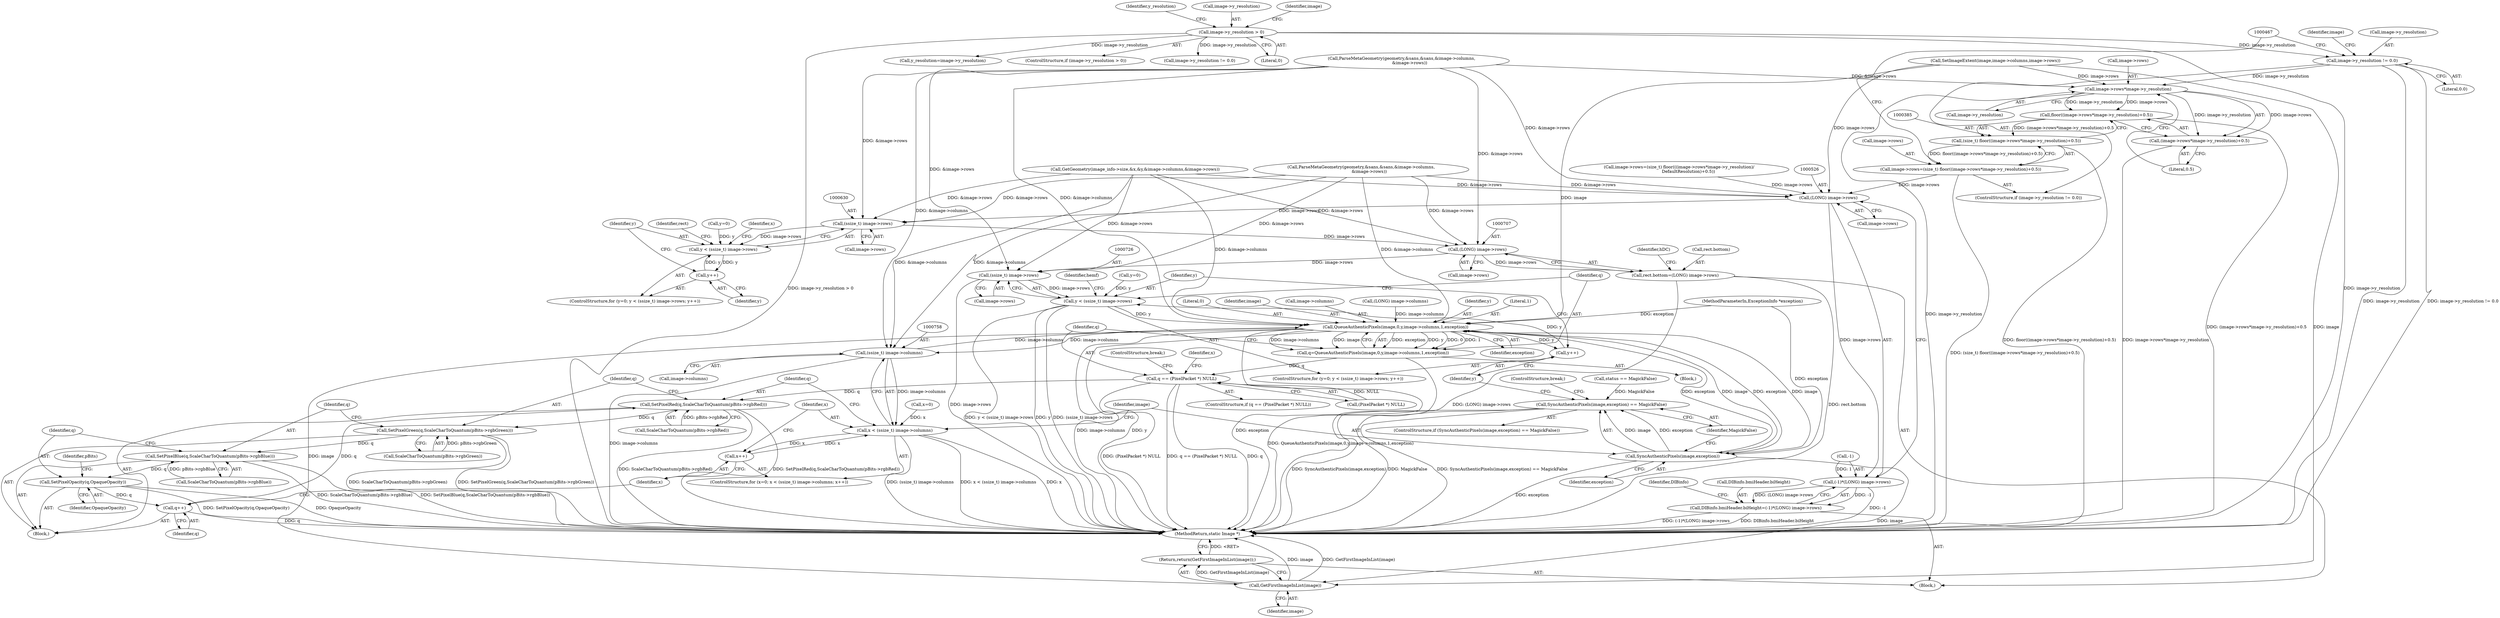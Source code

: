digraph "0_ImageMagick_f6e9d0d9955e85bdd7540b251cd50d598dacc5e6_15@pointer" {
"1000375" [label="(Call,image->y_resolution != 0.0)"];
"1000166" [label="(Call,image->y_resolution > 0)"];
"1000388" [label="(Call,image->rows*image->y_resolution)"];
"1000386" [label="(Call,floor((image->rows*image->y_resolution)+0.5))"];
"1000384" [label="(Call,(size_t) floor((image->rows*image->y_resolution)+0.5))"];
"1000380" [label="(Call,image->rows=(size_t) floor((image->rows*image->y_resolution)+0.5))"];
"1000525" [label="(Call,(LONG) image->rows)"];
"1000522" [label="(Call,(-1)*(LONG) image->rows)"];
"1000516" [label="(Call,DIBinfo.bmiHeader.biHeight=(-1)*(LONG) image->rows)"];
"1000629" [label="(Call,(ssize_t) image->rows)"];
"1000627" [label="(Call,y < (ssize_t) image->rows)"];
"1000634" [label="(Call,y++)"];
"1000706" [label="(Call,(LONG) image->rows)"];
"1000702" [label="(Call,rect.bottom=(LONG) image->rows)"];
"1000725" [label="(Call,(ssize_t) image->rows)"];
"1000723" [label="(Call,y < (ssize_t) image->rows)"];
"1000735" [label="(Call,QueueAuthenticPixels(image,0,y,image->columns,1,exception))"];
"1000730" [label="(Call,y++)"];
"1000733" [label="(Call,q=QueueAuthenticPixels(image,0,y,image->columns,1,exception))"];
"1000745" [label="(Call,q == (PixelPacket *) NULL)"];
"1000765" [label="(Call,SetPixelRed(q,ScaleCharToQuantum(pBits->rgbRed)))"];
"1000771" [label="(Call,SetPixelGreen(q,ScaleCharToQuantum(pBits->rgbGreen)))"];
"1000777" [label="(Call,SetPixelBlue(q,ScaleCharToQuantum(pBits->rgbBlue)))"];
"1000783" [label="(Call,SetPixelOpacity(q,OpaqueOpacity))"];
"1000788" [label="(Call,q++)"];
"1000757" [label="(Call,(ssize_t) image->columns)"];
"1000755" [label="(Call,x < (ssize_t) image->columns)"];
"1000762" [label="(Call,x++)"];
"1000792" [label="(Call,SyncAuthenticPixels(image,exception))"];
"1000791" [label="(Call,SyncAuthenticPixels(image,exception) == MagickFalse)"];
"1000807" [label="(Call,GetFirstImageInList(image))"];
"1000806" [label="(Return,return(GetFirstImageInList(image));)"];
"1000387" [label="(Call,(image->rows*image->y_resolution)+0.5)"];
"1000764" [label="(Block,)"];
"1000808" [label="(Identifier,image)"];
"1000750" [label="(ControlStructure,break;)"];
"1000762" [label="(Call,x++)"];
"1000809" [label="(MethodReturn,static Image *)"];
"1000763" [label="(Identifier,x)"];
"1000170" [label="(Literal,0)"];
"1000756" [label="(Identifier,x)"];
"1000629" [label="(Call,(ssize_t) image->rows)"];
"1000723" [label="(Call,y < (ssize_t) image->rows)"];
"1000734" [label="(Identifier,q)"];
"1000404" [label="(Call,ParseMetaGeometry(geometry,&sans,&sans,&image->columns,\n            &image->rows))"];
"1000283" [label="(Call,SetImageExtent(image,image->columns,image->rows))"];
"1000522" [label="(Call,(-1)*(LONG) image->rows)"];
"1000767" [label="(Call,ScaleCharToQuantum(pBits->rgbRed))"];
"1000794" [label="(Identifier,exception)"];
"1000787" [label="(Identifier,pBits)"];
"1000516" [label="(Call,DIBinfo.bmiHeader.biHeight=(-1)*(LONG) image->rows)"];
"1000771" [label="(Call,SetPixelGreen(q,ScaleCharToQuantum(pBits->rgbGreen)))"];
"1000777" [label="(Call,SetPixelBlue(q,ScaleCharToQuantum(pBits->rgbBlue)))"];
"1000628" [label="(Identifier,y)"];
"1000730" [label="(Call,y++)"];
"1000743" [label="(Identifier,exception)"];
"1000759" [label="(Call,image->columns)"];
"1000381" [label="(Call,image->rows)"];
"1000292" [label="(Call,status == MagickFalse)"];
"1000773" [label="(Call,ScaleCharToQuantum(pBits->rgbGreen))"];
"1000755" [label="(Call,x < (ssize_t) image->columns)"];
"1000753" [label="(Identifier,x)"];
"1000635" [label="(Identifier,y)"];
"1000757" [label="(Call,(ssize_t) image->columns)"];
"1000173" [label="(Identifier,y_resolution)"];
"1000712" [label="(Identifier,hDC)"];
"1000703" [label="(Call,rect.bottom)"];
"1000790" [label="(ControlStructure,if (SyncAuthenticPixels(image,exception) == MagickFalse))"];
"1000766" [label="(Identifier,q)"];
"1000634" [label="(Call,y++)"];
"1000732" [label="(Block,)"];
"1000737" [label="(Literal,0)"];
"1000788" [label="(Call,q++)"];
"1000533" [label="(Identifier,DIBinfo)"];
"1000784" [label="(Identifier,q)"];
"1000727" [label="(Call,image->rows)"];
"1000724" [label="(Identifier,y)"];
"1000376" [label="(Call,image->y_resolution)"];
"1000708" [label="(Call,image->rows)"];
"1000793" [label="(Identifier,image)"];
"1000172" [label="(Call,y_resolution=image->y_resolution)"];
"1000779" [label="(Call,ScaleCharToQuantum(pBits->rgbBlue))"];
"1000392" [label="(Call,image->y_resolution)"];
"1000389" [label="(Call,image->rows)"];
"1000106" [label="(Block,)"];
"1000380" [label="(Call,image->rows=(size_t) floor((image->rows*image->y_resolution)+0.5))"];
"1000395" [label="(Literal,0.5)"];
"1000736" [label="(Identifier,image)"];
"1000739" [label="(Call,image->columns)"];
"1000375" [label="(Call,image->y_resolution != 0.0)"];
"1000751" [label="(ControlStructure,for (x=0; x < (ssize_t) image->columns; x++))"];
"1000745" [label="(Call,q == (PixelPacket *) NULL)"];
"1000379" [label="(Literal,0.0)"];
"1000731" [label="(Identifier,y)"];
"1000785" [label="(Identifier,OpaqueOpacity)"];
"1000719" [label="(ControlStructure,for (y=0; y < (ssize_t) image->rows; y++))"];
"1000523" [label="(Call,-1)"];
"1000631" [label="(Call,image->rows)"];
"1000167" [label="(Call,image->y_resolution)"];
"1000778" [label="(Identifier,q)"];
"1000789" [label="(Identifier,q)"];
"1000623" [label="(ControlStructure,for (y=0; y < (ssize_t) image->rows; y++))"];
"1000265" [label="(Call,GetGeometry(image_info->size,&x,&y,&image->columns,&image->rows))"];
"1000384" [label="(Call,(size_t) floor((image->rows*image->y_resolution)+0.5))"];
"1000733" [label="(Call,q=QueueAuthenticPixels(image,0,y,image->columns,1,exception))"];
"1000725" [label="(Call,(ssize_t) image->rows)"];
"1000807" [label="(Call,GetFirstImageInList(image))"];
"1000382" [label="(Identifier,image)"];
"1000627" [label="(Call,y < (ssize_t) image->rows)"];
"1000189" [label="(Identifier,image)"];
"1000639" [label="(Identifier,x)"];
"1000697" [label="(Call,(LONG) image->columns)"];
"1000706" [label="(Call,(LONG) image->rows)"];
"1000165" [label="(ControlStructure,if (image->y_resolution > 0))"];
"1000746" [label="(Identifier,q)"];
"1000772" [label="(Identifier,q)"];
"1000798" [label="(Identifier,hemf)"];
"1000525" [label="(Call,(LONG) image->rows)"];
"1000747" [label="(Call,(PixelPacket *) NULL)"];
"1000685" [label="(Identifier,rect)"];
"1000388" [label="(Call,image->rows*image->y_resolution)"];
"1000166" [label="(Call,image->y_resolution > 0)"];
"1000448" [label="(Call,image->rows=(size_t) floor(((image->rows*image->y_resolution)/\n              DefaultResolution)+0.5))"];
"1000387" [label="(Call,(image->rows*image->y_resolution)+0.5)"];
"1000735" [label="(Call,QueueAuthenticPixels(image,0,y,image->columns,1,exception))"];
"1000527" [label="(Call,image->rows)"];
"1000795" [label="(Identifier,MagickFalse)"];
"1000386" [label="(Call,floor((image->rows*image->y_resolution)+0.5))"];
"1000765" [label="(Call,SetPixelRed(q,ScaleCharToQuantum(pBits->rgbRed)))"];
"1000517" [label="(Call,DIBinfo.bmiHeader.biHeight)"];
"1000752" [label="(Call,x=0)"];
"1000796" [label="(ControlStructure,break;)"];
"1000338" [label="(Call,ParseMetaGeometry(geometry,&sans,&sans,&image->columns,\n            &image->rows))"];
"1000738" [label="(Identifier,y)"];
"1000792" [label="(Call,SyncAuthenticPixels(image,exception))"];
"1000374" [label="(ControlStructure,if (image->y_resolution != 0.0))"];
"1000742" [label="(Literal,1)"];
"1000744" [label="(ControlStructure,if (q == (PixelPacket *) NULL))"];
"1000105" [label="(MethodParameterIn,ExceptionInfo *exception)"];
"1000791" [label="(Call,SyncAuthenticPixels(image,exception) == MagickFalse)"];
"1000783" [label="(Call,SetPixelOpacity(q,OpaqueOpacity))"];
"1000806" [label="(Return,return(GetFirstImageInList(image));)"];
"1000702" [label="(Call,rect.bottom=(LONG) image->rows)"];
"1000443" [label="(Call,image->y_resolution != 0.0)"];
"1000720" [label="(Call,y=0)"];
"1000624" [label="(Call,y=0)"];
"1000375" -> "1000374"  [label="AST: "];
"1000375" -> "1000379"  [label="CFG: "];
"1000376" -> "1000375"  [label="AST: "];
"1000379" -> "1000375"  [label="AST: "];
"1000382" -> "1000375"  [label="CFG: "];
"1000467" -> "1000375"  [label="CFG: "];
"1000375" -> "1000809"  [label="DDG: image->y_resolution"];
"1000375" -> "1000809"  [label="DDG: image->y_resolution != 0.0"];
"1000166" -> "1000375"  [label="DDG: image->y_resolution"];
"1000375" -> "1000388"  [label="DDG: image->y_resolution"];
"1000166" -> "1000165"  [label="AST: "];
"1000166" -> "1000170"  [label="CFG: "];
"1000167" -> "1000166"  [label="AST: "];
"1000170" -> "1000166"  [label="AST: "];
"1000173" -> "1000166"  [label="CFG: "];
"1000189" -> "1000166"  [label="CFG: "];
"1000166" -> "1000809"  [label="DDG: image->y_resolution > 0"];
"1000166" -> "1000809"  [label="DDG: image->y_resolution"];
"1000166" -> "1000172"  [label="DDG: image->y_resolution"];
"1000166" -> "1000443"  [label="DDG: image->y_resolution"];
"1000388" -> "1000387"  [label="AST: "];
"1000388" -> "1000392"  [label="CFG: "];
"1000389" -> "1000388"  [label="AST: "];
"1000392" -> "1000388"  [label="AST: "];
"1000395" -> "1000388"  [label="CFG: "];
"1000388" -> "1000809"  [label="DDG: image->y_resolution"];
"1000388" -> "1000386"  [label="DDG: image->rows"];
"1000388" -> "1000386"  [label="DDG: image->y_resolution"];
"1000388" -> "1000387"  [label="DDG: image->rows"];
"1000388" -> "1000387"  [label="DDG: image->y_resolution"];
"1000338" -> "1000388"  [label="DDG: &image->rows"];
"1000283" -> "1000388"  [label="DDG: image->rows"];
"1000386" -> "1000384"  [label="AST: "];
"1000386" -> "1000387"  [label="CFG: "];
"1000387" -> "1000386"  [label="AST: "];
"1000384" -> "1000386"  [label="CFG: "];
"1000386" -> "1000809"  [label="DDG: (image->rows*image->y_resolution)+0.5"];
"1000386" -> "1000384"  [label="DDG: (image->rows*image->y_resolution)+0.5"];
"1000384" -> "1000380"  [label="AST: "];
"1000385" -> "1000384"  [label="AST: "];
"1000380" -> "1000384"  [label="CFG: "];
"1000384" -> "1000809"  [label="DDG: floor((image->rows*image->y_resolution)+0.5)"];
"1000384" -> "1000380"  [label="DDG: floor((image->rows*image->y_resolution)+0.5)"];
"1000380" -> "1000374"  [label="AST: "];
"1000381" -> "1000380"  [label="AST: "];
"1000467" -> "1000380"  [label="CFG: "];
"1000380" -> "1000809"  [label="DDG: (size_t) floor((image->rows*image->y_resolution)+0.5)"];
"1000380" -> "1000525"  [label="DDG: image->rows"];
"1000525" -> "1000522"  [label="AST: "];
"1000525" -> "1000527"  [label="CFG: "];
"1000526" -> "1000525"  [label="AST: "];
"1000527" -> "1000525"  [label="AST: "];
"1000522" -> "1000525"  [label="CFG: "];
"1000525" -> "1000522"  [label="DDG: image->rows"];
"1000448" -> "1000525"  [label="DDG: image->rows"];
"1000404" -> "1000525"  [label="DDG: &image->rows"];
"1000338" -> "1000525"  [label="DDG: &image->rows"];
"1000265" -> "1000525"  [label="DDG: &image->rows"];
"1000283" -> "1000525"  [label="DDG: image->rows"];
"1000525" -> "1000629"  [label="DDG: image->rows"];
"1000522" -> "1000516"  [label="AST: "];
"1000523" -> "1000522"  [label="AST: "];
"1000516" -> "1000522"  [label="CFG: "];
"1000522" -> "1000809"  [label="DDG: -1"];
"1000522" -> "1000516"  [label="DDG: -1"];
"1000522" -> "1000516"  [label="DDG: (LONG) image->rows"];
"1000523" -> "1000522"  [label="DDG: 1"];
"1000516" -> "1000106"  [label="AST: "];
"1000517" -> "1000516"  [label="AST: "];
"1000533" -> "1000516"  [label="CFG: "];
"1000516" -> "1000809"  [label="DDG: (-1)*(LONG) image->rows"];
"1000516" -> "1000809"  [label="DDG: DIBinfo.bmiHeader.biHeight"];
"1000629" -> "1000627"  [label="AST: "];
"1000629" -> "1000631"  [label="CFG: "];
"1000630" -> "1000629"  [label="AST: "];
"1000631" -> "1000629"  [label="AST: "];
"1000627" -> "1000629"  [label="CFG: "];
"1000629" -> "1000627"  [label="DDG: image->rows"];
"1000265" -> "1000629"  [label="DDG: &image->rows"];
"1000404" -> "1000629"  [label="DDG: &image->rows"];
"1000338" -> "1000629"  [label="DDG: &image->rows"];
"1000629" -> "1000706"  [label="DDG: image->rows"];
"1000627" -> "1000623"  [label="AST: "];
"1000628" -> "1000627"  [label="AST: "];
"1000639" -> "1000627"  [label="CFG: "];
"1000685" -> "1000627"  [label="CFG: "];
"1000634" -> "1000627"  [label="DDG: y"];
"1000624" -> "1000627"  [label="DDG: y"];
"1000627" -> "1000634"  [label="DDG: y"];
"1000634" -> "1000623"  [label="AST: "];
"1000634" -> "1000635"  [label="CFG: "];
"1000635" -> "1000634"  [label="AST: "];
"1000628" -> "1000634"  [label="CFG: "];
"1000706" -> "1000702"  [label="AST: "];
"1000706" -> "1000708"  [label="CFG: "];
"1000707" -> "1000706"  [label="AST: "];
"1000708" -> "1000706"  [label="AST: "];
"1000702" -> "1000706"  [label="CFG: "];
"1000706" -> "1000702"  [label="DDG: image->rows"];
"1000265" -> "1000706"  [label="DDG: &image->rows"];
"1000404" -> "1000706"  [label="DDG: &image->rows"];
"1000338" -> "1000706"  [label="DDG: &image->rows"];
"1000706" -> "1000725"  [label="DDG: image->rows"];
"1000702" -> "1000106"  [label="AST: "];
"1000703" -> "1000702"  [label="AST: "];
"1000712" -> "1000702"  [label="CFG: "];
"1000702" -> "1000809"  [label="DDG: (LONG) image->rows"];
"1000702" -> "1000809"  [label="DDG: rect.bottom"];
"1000725" -> "1000723"  [label="AST: "];
"1000725" -> "1000727"  [label="CFG: "];
"1000726" -> "1000725"  [label="AST: "];
"1000727" -> "1000725"  [label="AST: "];
"1000723" -> "1000725"  [label="CFG: "];
"1000725" -> "1000809"  [label="DDG: image->rows"];
"1000725" -> "1000723"  [label="DDG: image->rows"];
"1000265" -> "1000725"  [label="DDG: &image->rows"];
"1000404" -> "1000725"  [label="DDG: &image->rows"];
"1000338" -> "1000725"  [label="DDG: &image->rows"];
"1000723" -> "1000719"  [label="AST: "];
"1000724" -> "1000723"  [label="AST: "];
"1000734" -> "1000723"  [label="CFG: "];
"1000798" -> "1000723"  [label="CFG: "];
"1000723" -> "1000809"  [label="DDG: y"];
"1000723" -> "1000809"  [label="DDG: (ssize_t) image->rows"];
"1000723" -> "1000809"  [label="DDG: y < (ssize_t) image->rows"];
"1000720" -> "1000723"  [label="DDG: y"];
"1000730" -> "1000723"  [label="DDG: y"];
"1000723" -> "1000735"  [label="DDG: y"];
"1000735" -> "1000733"  [label="AST: "];
"1000735" -> "1000743"  [label="CFG: "];
"1000736" -> "1000735"  [label="AST: "];
"1000737" -> "1000735"  [label="AST: "];
"1000738" -> "1000735"  [label="AST: "];
"1000739" -> "1000735"  [label="AST: "];
"1000742" -> "1000735"  [label="AST: "];
"1000743" -> "1000735"  [label="AST: "];
"1000733" -> "1000735"  [label="CFG: "];
"1000735" -> "1000809"  [label="DDG: image->columns"];
"1000735" -> "1000809"  [label="DDG: y"];
"1000735" -> "1000809"  [label="DDG: exception"];
"1000735" -> "1000730"  [label="DDG: y"];
"1000735" -> "1000733"  [label="DDG: exception"];
"1000735" -> "1000733"  [label="DDG: y"];
"1000735" -> "1000733"  [label="DDG: 0"];
"1000735" -> "1000733"  [label="DDG: 1"];
"1000735" -> "1000733"  [label="DDG: image->columns"];
"1000735" -> "1000733"  [label="DDG: image"];
"1000283" -> "1000735"  [label="DDG: image"];
"1000792" -> "1000735"  [label="DDG: image"];
"1000792" -> "1000735"  [label="DDG: exception"];
"1000338" -> "1000735"  [label="DDG: &image->columns"];
"1000697" -> "1000735"  [label="DDG: image->columns"];
"1000757" -> "1000735"  [label="DDG: image->columns"];
"1000404" -> "1000735"  [label="DDG: &image->columns"];
"1000265" -> "1000735"  [label="DDG: &image->columns"];
"1000105" -> "1000735"  [label="DDG: exception"];
"1000735" -> "1000757"  [label="DDG: image->columns"];
"1000735" -> "1000792"  [label="DDG: image"];
"1000735" -> "1000792"  [label="DDG: exception"];
"1000735" -> "1000807"  [label="DDG: image"];
"1000730" -> "1000719"  [label="AST: "];
"1000730" -> "1000731"  [label="CFG: "];
"1000731" -> "1000730"  [label="AST: "];
"1000724" -> "1000730"  [label="CFG: "];
"1000733" -> "1000732"  [label="AST: "];
"1000734" -> "1000733"  [label="AST: "];
"1000746" -> "1000733"  [label="CFG: "];
"1000733" -> "1000809"  [label="DDG: QueueAuthenticPixels(image,0,y,image->columns,1,exception)"];
"1000733" -> "1000745"  [label="DDG: q"];
"1000745" -> "1000744"  [label="AST: "];
"1000745" -> "1000747"  [label="CFG: "];
"1000746" -> "1000745"  [label="AST: "];
"1000747" -> "1000745"  [label="AST: "];
"1000750" -> "1000745"  [label="CFG: "];
"1000753" -> "1000745"  [label="CFG: "];
"1000745" -> "1000809"  [label="DDG: (PixelPacket *) NULL"];
"1000745" -> "1000809"  [label="DDG: q == (PixelPacket *) NULL"];
"1000745" -> "1000809"  [label="DDG: q"];
"1000747" -> "1000745"  [label="DDG: NULL"];
"1000745" -> "1000765"  [label="DDG: q"];
"1000765" -> "1000764"  [label="AST: "];
"1000765" -> "1000767"  [label="CFG: "];
"1000766" -> "1000765"  [label="AST: "];
"1000767" -> "1000765"  [label="AST: "];
"1000772" -> "1000765"  [label="CFG: "];
"1000765" -> "1000809"  [label="DDG: ScaleCharToQuantum(pBits->rgbRed)"];
"1000765" -> "1000809"  [label="DDG: SetPixelRed(q,ScaleCharToQuantum(pBits->rgbRed))"];
"1000788" -> "1000765"  [label="DDG: q"];
"1000767" -> "1000765"  [label="DDG: pBits->rgbRed"];
"1000765" -> "1000771"  [label="DDG: q"];
"1000771" -> "1000764"  [label="AST: "];
"1000771" -> "1000773"  [label="CFG: "];
"1000772" -> "1000771"  [label="AST: "];
"1000773" -> "1000771"  [label="AST: "];
"1000778" -> "1000771"  [label="CFG: "];
"1000771" -> "1000809"  [label="DDG: ScaleCharToQuantum(pBits->rgbGreen)"];
"1000771" -> "1000809"  [label="DDG: SetPixelGreen(q,ScaleCharToQuantum(pBits->rgbGreen))"];
"1000773" -> "1000771"  [label="DDG: pBits->rgbGreen"];
"1000771" -> "1000777"  [label="DDG: q"];
"1000777" -> "1000764"  [label="AST: "];
"1000777" -> "1000779"  [label="CFG: "];
"1000778" -> "1000777"  [label="AST: "];
"1000779" -> "1000777"  [label="AST: "];
"1000784" -> "1000777"  [label="CFG: "];
"1000777" -> "1000809"  [label="DDG: SetPixelBlue(q,ScaleCharToQuantum(pBits->rgbBlue))"];
"1000777" -> "1000809"  [label="DDG: ScaleCharToQuantum(pBits->rgbBlue)"];
"1000779" -> "1000777"  [label="DDG: pBits->rgbBlue"];
"1000777" -> "1000783"  [label="DDG: q"];
"1000783" -> "1000764"  [label="AST: "];
"1000783" -> "1000785"  [label="CFG: "];
"1000784" -> "1000783"  [label="AST: "];
"1000785" -> "1000783"  [label="AST: "];
"1000787" -> "1000783"  [label="CFG: "];
"1000783" -> "1000809"  [label="DDG: OpaqueOpacity"];
"1000783" -> "1000809"  [label="DDG: SetPixelOpacity(q,OpaqueOpacity)"];
"1000783" -> "1000788"  [label="DDG: q"];
"1000788" -> "1000764"  [label="AST: "];
"1000788" -> "1000789"  [label="CFG: "];
"1000789" -> "1000788"  [label="AST: "];
"1000763" -> "1000788"  [label="CFG: "];
"1000788" -> "1000809"  [label="DDG: q"];
"1000757" -> "1000755"  [label="AST: "];
"1000757" -> "1000759"  [label="CFG: "];
"1000758" -> "1000757"  [label="AST: "];
"1000759" -> "1000757"  [label="AST: "];
"1000755" -> "1000757"  [label="CFG: "];
"1000757" -> "1000809"  [label="DDG: image->columns"];
"1000757" -> "1000755"  [label="DDG: image->columns"];
"1000338" -> "1000757"  [label="DDG: &image->columns"];
"1000404" -> "1000757"  [label="DDG: &image->columns"];
"1000265" -> "1000757"  [label="DDG: &image->columns"];
"1000755" -> "1000751"  [label="AST: "];
"1000756" -> "1000755"  [label="AST: "];
"1000766" -> "1000755"  [label="CFG: "];
"1000793" -> "1000755"  [label="CFG: "];
"1000755" -> "1000809"  [label="DDG: (ssize_t) image->columns"];
"1000755" -> "1000809"  [label="DDG: x < (ssize_t) image->columns"];
"1000755" -> "1000809"  [label="DDG: x"];
"1000752" -> "1000755"  [label="DDG: x"];
"1000762" -> "1000755"  [label="DDG: x"];
"1000755" -> "1000762"  [label="DDG: x"];
"1000762" -> "1000751"  [label="AST: "];
"1000762" -> "1000763"  [label="CFG: "];
"1000763" -> "1000762"  [label="AST: "];
"1000756" -> "1000762"  [label="CFG: "];
"1000792" -> "1000791"  [label="AST: "];
"1000792" -> "1000794"  [label="CFG: "];
"1000793" -> "1000792"  [label="AST: "];
"1000794" -> "1000792"  [label="AST: "];
"1000795" -> "1000792"  [label="CFG: "];
"1000792" -> "1000809"  [label="DDG: exception"];
"1000792" -> "1000791"  [label="DDG: image"];
"1000792" -> "1000791"  [label="DDG: exception"];
"1000105" -> "1000792"  [label="DDG: exception"];
"1000792" -> "1000807"  [label="DDG: image"];
"1000791" -> "1000790"  [label="AST: "];
"1000791" -> "1000795"  [label="CFG: "];
"1000795" -> "1000791"  [label="AST: "];
"1000796" -> "1000791"  [label="CFG: "];
"1000731" -> "1000791"  [label="CFG: "];
"1000791" -> "1000809"  [label="DDG: SyncAuthenticPixels(image,exception)"];
"1000791" -> "1000809"  [label="DDG: SyncAuthenticPixels(image,exception) == MagickFalse"];
"1000791" -> "1000809"  [label="DDG: MagickFalse"];
"1000292" -> "1000791"  [label="DDG: MagickFalse"];
"1000807" -> "1000806"  [label="AST: "];
"1000807" -> "1000808"  [label="CFG: "];
"1000808" -> "1000807"  [label="AST: "];
"1000806" -> "1000807"  [label="CFG: "];
"1000807" -> "1000809"  [label="DDG: GetFirstImageInList(image)"];
"1000807" -> "1000809"  [label="DDG: image"];
"1000807" -> "1000806"  [label="DDG: GetFirstImageInList(image)"];
"1000283" -> "1000807"  [label="DDG: image"];
"1000806" -> "1000106"  [label="AST: "];
"1000809" -> "1000806"  [label="CFG: "];
"1000806" -> "1000809"  [label="DDG: <RET>"];
"1000387" -> "1000395"  [label="CFG: "];
"1000395" -> "1000387"  [label="AST: "];
"1000387" -> "1000809"  [label="DDG: image->rows*image->y_resolution"];
}
